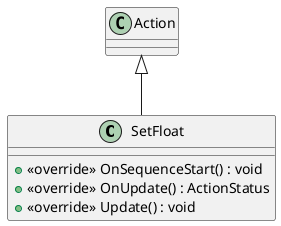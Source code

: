 @startuml
class SetFloat {
    + <<override>> OnSequenceStart() : void
    + <<override>> OnUpdate() : ActionStatus
    + <<override>> Update() : void
}
Action <|-- SetFloat
@enduml
